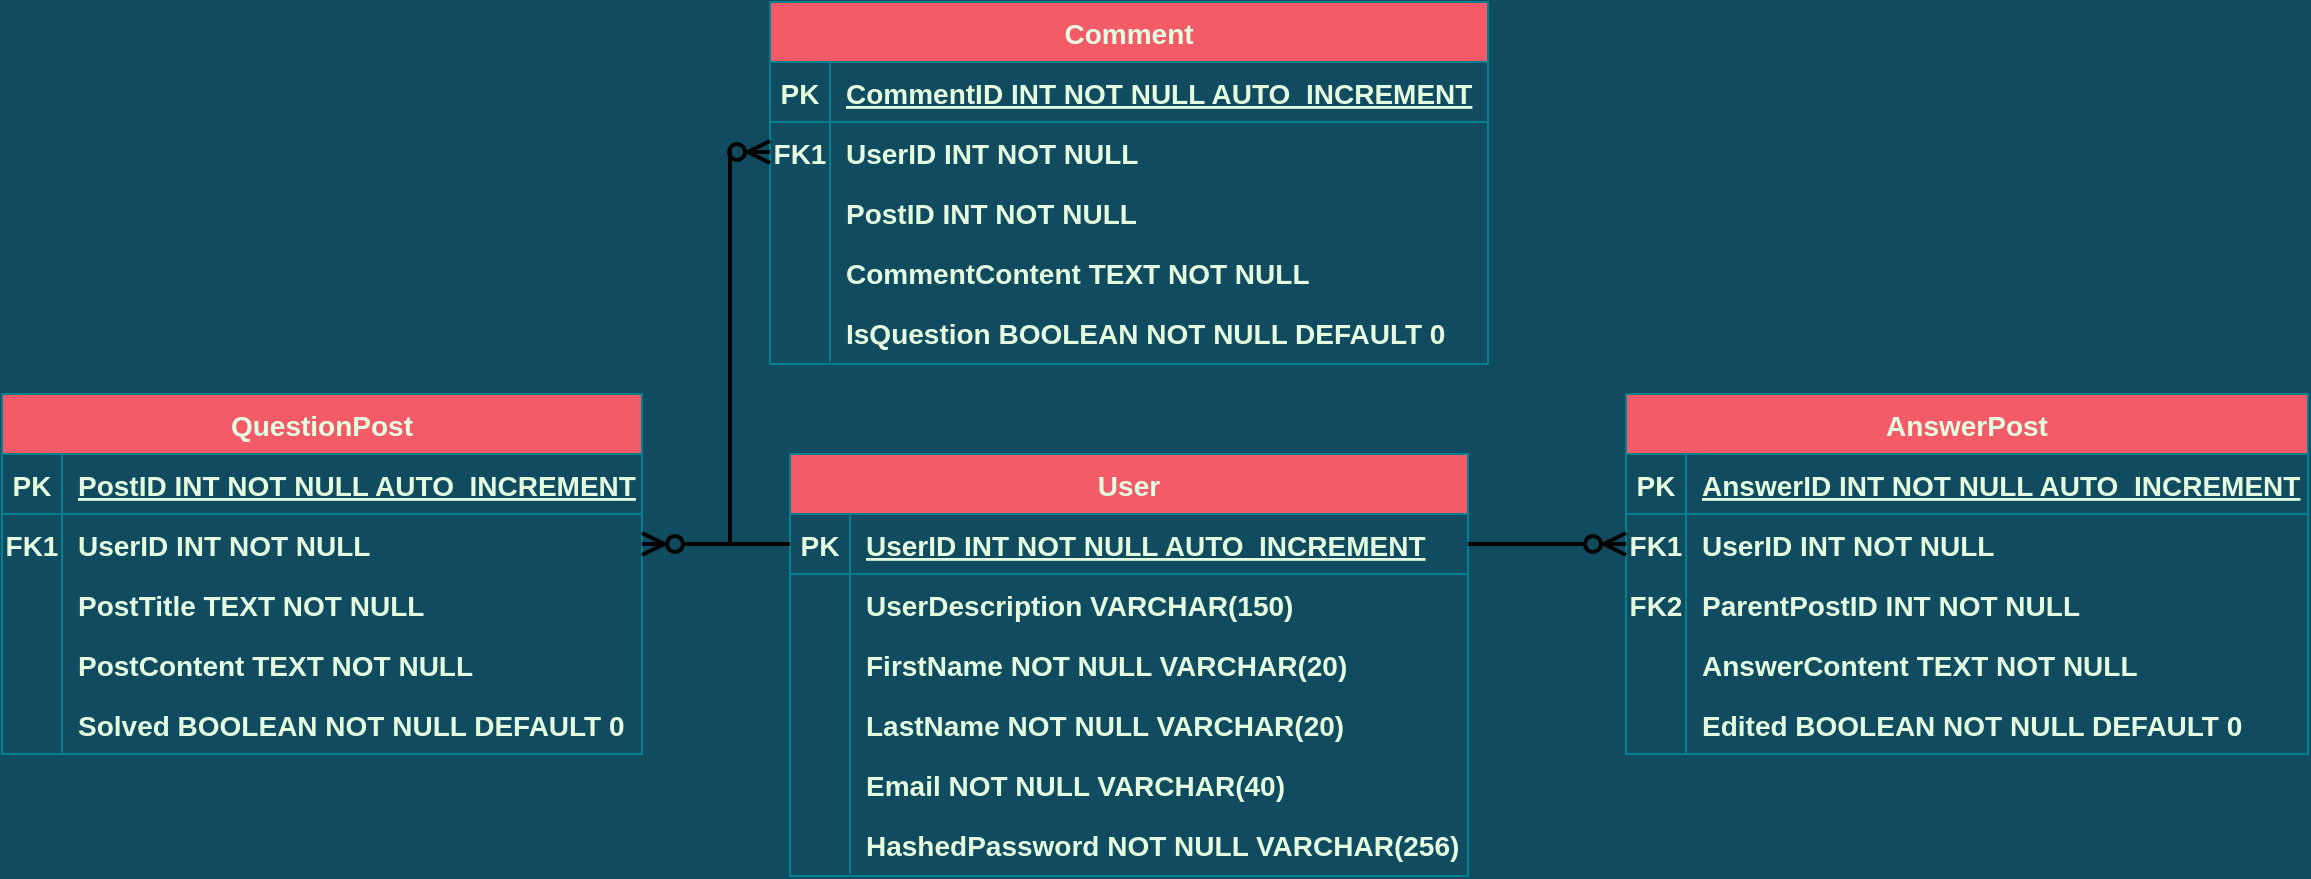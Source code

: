 <mxfile version="20.3.0" type="device"><diagram id="R2lEEEUBdFMjLlhIrx00" name="Page-1"><mxGraphModel dx="1692" dy="1048" grid="0" gridSize="10" guides="1" tooltips="1" connect="1" arrows="1" fold="1" page="0" pageScale="1" pageWidth="850" pageHeight="1100" background="#114B5F" math="0" shadow="0" extFonts="Permanent Marker^https://fonts.googleapis.com/css?family=Permanent+Marker"><root><mxCell id="0"/><mxCell id="1" parent="0"/><mxCell id="C-vyLk0tnHw3VtMMgP7b-2" value="QuestionPost" style="shape=table;startSize=30;container=1;collapsible=1;childLayout=tableLayout;fixedRows=1;rowLines=0;fontStyle=1;align=center;resizeLast=1;fillColor=#F45B69;strokeColor=#028090;fontColor=#E4FDE1;fontSize=14;" parent="1" vertex="1"><mxGeometry x="-136" y="9" width="320" height="180" as="geometry"/></mxCell><mxCell id="C-vyLk0tnHw3VtMMgP7b-3" value="" style="shape=partialRectangle;collapsible=0;dropTarget=0;pointerEvents=0;fillColor=none;points=[[0,0.5],[1,0.5]];portConstraint=eastwest;top=0;left=0;right=0;bottom=1;strokeColor=#028090;fontColor=#E4FDE1;fontSize=14;fontStyle=1" parent="C-vyLk0tnHw3VtMMgP7b-2" vertex="1"><mxGeometry y="30" width="320" height="30" as="geometry"/></mxCell><mxCell id="C-vyLk0tnHw3VtMMgP7b-4" value="PK" style="shape=partialRectangle;overflow=hidden;connectable=0;fillColor=none;top=0;left=0;bottom=0;right=0;fontStyle=1;strokeColor=#028090;fontColor=#E4FDE1;fontSize=14;" parent="C-vyLk0tnHw3VtMMgP7b-3" vertex="1"><mxGeometry width="30" height="30" as="geometry"><mxRectangle width="30" height="30" as="alternateBounds"/></mxGeometry></mxCell><mxCell id="C-vyLk0tnHw3VtMMgP7b-5" value="PostID INT NOT NULL AUTO_INCREMENT" style="shape=partialRectangle;overflow=hidden;connectable=0;fillColor=none;top=0;left=0;bottom=0;right=0;align=left;spacingLeft=6;fontStyle=5;strokeColor=#028090;fontColor=#E4FDE1;fontSize=14;" parent="C-vyLk0tnHw3VtMMgP7b-3" vertex="1"><mxGeometry x="30" width="290" height="30" as="geometry"><mxRectangle width="290" height="30" as="alternateBounds"/></mxGeometry></mxCell><mxCell id="C-vyLk0tnHw3VtMMgP7b-6" value="" style="shape=partialRectangle;collapsible=0;dropTarget=0;pointerEvents=0;fillColor=none;points=[[0,0.5],[1,0.5]];portConstraint=eastwest;top=0;left=0;right=0;bottom=0;strokeColor=#028090;fontColor=#E4FDE1;fontSize=14;fontStyle=1" parent="C-vyLk0tnHw3VtMMgP7b-2" vertex="1"><mxGeometry y="60" width="320" height="30" as="geometry"/></mxCell><mxCell id="C-vyLk0tnHw3VtMMgP7b-7" value="FK1" style="shape=partialRectangle;overflow=hidden;connectable=0;fillColor=none;top=0;left=0;bottom=0;right=0;strokeColor=#028090;fontColor=#E4FDE1;fontSize=14;fontStyle=1" parent="C-vyLk0tnHw3VtMMgP7b-6" vertex="1"><mxGeometry width="30" height="30" as="geometry"><mxRectangle width="30" height="30" as="alternateBounds"/></mxGeometry></mxCell><mxCell id="C-vyLk0tnHw3VtMMgP7b-8" value="UserID INT NOT NULL" style="shape=partialRectangle;overflow=hidden;connectable=0;fillColor=none;top=0;left=0;bottom=0;right=0;align=left;spacingLeft=6;strokeColor=#028090;fontColor=#E4FDE1;fontSize=14;fontStyle=1" parent="C-vyLk0tnHw3VtMMgP7b-6" vertex="1"><mxGeometry x="30" width="290" height="30" as="geometry"><mxRectangle width="290" height="30" as="alternateBounds"/></mxGeometry></mxCell><mxCell id="C-vyLk0tnHw3VtMMgP7b-9" value="" style="shape=partialRectangle;collapsible=0;dropTarget=0;pointerEvents=0;fillColor=none;points=[[0,0.5],[1,0.5]];portConstraint=eastwest;top=0;left=0;right=0;bottom=0;strokeColor=#028090;fontColor=#E4FDE1;fontSize=14;fontStyle=1" parent="C-vyLk0tnHw3VtMMgP7b-2" vertex="1"><mxGeometry y="90" width="320" height="30" as="geometry"/></mxCell><mxCell id="C-vyLk0tnHw3VtMMgP7b-10" value="" style="shape=partialRectangle;overflow=hidden;connectable=0;fillColor=none;top=0;left=0;bottom=0;right=0;strokeColor=#028090;fontColor=#E4FDE1;fontSize=14;fontStyle=1" parent="C-vyLk0tnHw3VtMMgP7b-9" vertex="1"><mxGeometry width="30" height="30" as="geometry"><mxRectangle width="30" height="30" as="alternateBounds"/></mxGeometry></mxCell><mxCell id="C-vyLk0tnHw3VtMMgP7b-11" value="PostTitle TEXT NOT NULL" style="shape=partialRectangle;overflow=hidden;connectable=0;fillColor=none;top=0;left=0;bottom=0;right=0;align=left;spacingLeft=6;strokeColor=#028090;fontColor=#E4FDE1;fontSize=14;fontStyle=1" parent="C-vyLk0tnHw3VtMMgP7b-9" vertex="1"><mxGeometry x="30" width="290" height="30" as="geometry"><mxRectangle width="290" height="30" as="alternateBounds"/></mxGeometry></mxCell><mxCell id="XM0X_Ox84iPs6uYRO0Yh-39" value="" style="shape=partialRectangle;collapsible=0;dropTarget=0;pointerEvents=0;fillColor=none;points=[[0,0.5],[1,0.5]];portConstraint=eastwest;top=0;left=0;right=0;bottom=0;strokeColor=#028090;fontColor=#E4FDE1;fontSize=14;fontStyle=1" vertex="1" parent="C-vyLk0tnHw3VtMMgP7b-2"><mxGeometry y="120" width="320" height="30" as="geometry"/></mxCell><mxCell id="XM0X_Ox84iPs6uYRO0Yh-40" value="" style="shape=partialRectangle;overflow=hidden;connectable=0;fillColor=none;top=0;left=0;bottom=0;right=0;strokeColor=#028090;fontColor=#E4FDE1;fontSize=14;fontStyle=1" vertex="1" parent="XM0X_Ox84iPs6uYRO0Yh-39"><mxGeometry width="30" height="30" as="geometry"><mxRectangle width="30" height="30" as="alternateBounds"/></mxGeometry></mxCell><mxCell id="XM0X_Ox84iPs6uYRO0Yh-41" value="PostContent TEXT NOT NULL" style="shape=partialRectangle;overflow=hidden;connectable=0;fillColor=none;top=0;left=0;bottom=0;right=0;align=left;spacingLeft=6;strokeColor=#028090;fontColor=#E4FDE1;fontSize=14;fontStyle=1" vertex="1" parent="XM0X_Ox84iPs6uYRO0Yh-39"><mxGeometry x="30" width="290" height="30" as="geometry"><mxRectangle width="290" height="30" as="alternateBounds"/></mxGeometry></mxCell><mxCell id="XM0X_Ox84iPs6uYRO0Yh-42" value="" style="shape=partialRectangle;collapsible=0;dropTarget=0;pointerEvents=0;fillColor=none;points=[[0,0.5],[1,0.5]];portConstraint=eastwest;top=0;left=0;right=0;bottom=0;strokeColor=#028090;fontColor=#E4FDE1;fontSize=14;fontStyle=1" vertex="1" parent="C-vyLk0tnHw3VtMMgP7b-2"><mxGeometry y="150" width="320" height="30" as="geometry"/></mxCell><mxCell id="XM0X_Ox84iPs6uYRO0Yh-43" value="" style="shape=partialRectangle;overflow=hidden;connectable=0;fillColor=none;top=0;left=0;bottom=0;right=0;strokeColor=#028090;fontColor=#E4FDE1;fontSize=14;fontStyle=1" vertex="1" parent="XM0X_Ox84iPs6uYRO0Yh-42"><mxGeometry width="30" height="30" as="geometry"><mxRectangle width="30" height="30" as="alternateBounds"/></mxGeometry></mxCell><mxCell id="XM0X_Ox84iPs6uYRO0Yh-44" value="Solved BOOLEAN NOT NULL DEFAULT 0" style="shape=partialRectangle;overflow=hidden;connectable=0;fillColor=none;top=0;left=0;bottom=0;right=0;align=left;spacingLeft=6;strokeColor=#028090;fontColor=#E4FDE1;fontSize=14;fontStyle=1" vertex="1" parent="XM0X_Ox84iPs6uYRO0Yh-42"><mxGeometry x="30" width="290" height="30" as="geometry"><mxRectangle width="290" height="30" as="alternateBounds"/></mxGeometry></mxCell><mxCell id="C-vyLk0tnHw3VtMMgP7b-13" value="User" style="shape=table;startSize=30;container=1;collapsible=1;childLayout=tableLayout;fixedRows=1;rowLines=0;fontStyle=1;align=center;resizeLast=1;fillColor=#F45B69;strokeColor=#028090;fontColor=#E4FDE1;fontSize=14;" parent="1" vertex="1"><mxGeometry x="258" y="39" width="339" height="211" as="geometry"/></mxCell><mxCell id="C-vyLk0tnHw3VtMMgP7b-14" value="" style="shape=partialRectangle;collapsible=0;dropTarget=0;pointerEvents=0;fillColor=none;points=[[0,0.5],[1,0.5]];portConstraint=eastwest;top=0;left=0;right=0;bottom=1;strokeColor=#028090;fontColor=#E4FDE1;fontSize=14;fontStyle=1" parent="C-vyLk0tnHw3VtMMgP7b-13" vertex="1"><mxGeometry y="30" width="339" height="30" as="geometry"/></mxCell><mxCell id="C-vyLk0tnHw3VtMMgP7b-15" value="PK" style="shape=partialRectangle;overflow=hidden;connectable=0;fillColor=none;top=0;left=0;bottom=0;right=0;fontStyle=1;strokeColor=#028090;fontColor=#E4FDE1;fontSize=14;" parent="C-vyLk0tnHw3VtMMgP7b-14" vertex="1"><mxGeometry width="30" height="30" as="geometry"><mxRectangle width="30" height="30" as="alternateBounds"/></mxGeometry></mxCell><mxCell id="C-vyLk0tnHw3VtMMgP7b-16" value="UserID INT NOT NULL AUTO_INCREMENT" style="shape=partialRectangle;overflow=hidden;connectable=0;fillColor=none;top=0;left=0;bottom=0;right=0;align=left;spacingLeft=6;fontStyle=5;strokeColor=#028090;fontColor=#E4FDE1;fontSize=14;" parent="C-vyLk0tnHw3VtMMgP7b-14" vertex="1"><mxGeometry x="30" width="309" height="30" as="geometry"><mxRectangle width="309" height="30" as="alternateBounds"/></mxGeometry></mxCell><mxCell id="C-vyLk0tnHw3VtMMgP7b-17" value="" style="shape=partialRectangle;collapsible=0;dropTarget=0;pointerEvents=0;fillColor=none;points=[[0,0.5],[1,0.5]];portConstraint=eastwest;top=0;left=0;right=0;bottom=0;strokeColor=#028090;fontColor=#E4FDE1;fontSize=14;fontStyle=1" parent="C-vyLk0tnHw3VtMMgP7b-13" vertex="1"><mxGeometry y="60" width="339" height="30" as="geometry"/></mxCell><mxCell id="C-vyLk0tnHw3VtMMgP7b-18" value="" style="shape=partialRectangle;overflow=hidden;connectable=0;fillColor=none;top=0;left=0;bottom=0;right=0;strokeColor=#028090;fontColor=#E4FDE1;fontSize=14;fontStyle=1" parent="C-vyLk0tnHw3VtMMgP7b-17" vertex="1"><mxGeometry width="30" height="30" as="geometry"><mxRectangle width="30" height="30" as="alternateBounds"/></mxGeometry></mxCell><mxCell id="C-vyLk0tnHw3VtMMgP7b-19" value="UserDescription VARCHAR(150)" style="shape=partialRectangle;overflow=hidden;connectable=0;fillColor=none;top=0;left=0;bottom=0;right=0;align=left;spacingLeft=6;strokeColor=#028090;fontColor=#E4FDE1;fontSize=14;fontStyle=1" parent="C-vyLk0tnHw3VtMMgP7b-17" vertex="1"><mxGeometry x="30" width="309" height="30" as="geometry"><mxRectangle width="309" height="30" as="alternateBounds"/></mxGeometry></mxCell><mxCell id="C-vyLk0tnHw3VtMMgP7b-20" value="" style="shape=partialRectangle;collapsible=0;dropTarget=0;pointerEvents=0;fillColor=none;points=[[0,0.5],[1,0.5]];portConstraint=eastwest;top=0;left=0;right=0;bottom=0;strokeColor=#028090;fontColor=#E4FDE1;fontSize=14;fontStyle=1" parent="C-vyLk0tnHw3VtMMgP7b-13" vertex="1"><mxGeometry y="90" width="339" height="30" as="geometry"/></mxCell><mxCell id="C-vyLk0tnHw3VtMMgP7b-21" value="" style="shape=partialRectangle;overflow=hidden;connectable=0;fillColor=none;top=0;left=0;bottom=0;right=0;strokeColor=#028090;fontColor=#E4FDE1;fontSize=14;fontStyle=1" parent="C-vyLk0tnHw3VtMMgP7b-20" vertex="1"><mxGeometry width="30" height="30" as="geometry"><mxRectangle width="30" height="30" as="alternateBounds"/></mxGeometry></mxCell><mxCell id="C-vyLk0tnHw3VtMMgP7b-22" value="FirstName NOT NULL VARCHAR(20)" style="shape=partialRectangle;overflow=hidden;connectable=0;fillColor=none;top=0;left=0;bottom=0;right=0;align=left;spacingLeft=6;strokeColor=#028090;fontColor=#E4FDE1;fontSize=14;fontStyle=1" parent="C-vyLk0tnHw3VtMMgP7b-20" vertex="1"><mxGeometry x="30" width="309" height="30" as="geometry"><mxRectangle width="309" height="30" as="alternateBounds"/></mxGeometry></mxCell><mxCell id="XM0X_Ox84iPs6uYRO0Yh-24" value="" style="shape=partialRectangle;collapsible=0;dropTarget=0;pointerEvents=0;fillColor=none;points=[[0,0.5],[1,0.5]];portConstraint=eastwest;top=0;left=0;right=0;bottom=0;strokeColor=#028090;fontColor=#E4FDE1;fontSize=14;fontStyle=1" vertex="1" parent="C-vyLk0tnHw3VtMMgP7b-13"><mxGeometry y="120" width="339" height="30" as="geometry"/></mxCell><mxCell id="XM0X_Ox84iPs6uYRO0Yh-25" value="" style="shape=partialRectangle;overflow=hidden;connectable=0;fillColor=none;top=0;left=0;bottom=0;right=0;strokeColor=#028090;fontColor=#E4FDE1;fontSize=14;fontStyle=1" vertex="1" parent="XM0X_Ox84iPs6uYRO0Yh-24"><mxGeometry width="30" height="30" as="geometry"><mxRectangle width="30" height="30" as="alternateBounds"/></mxGeometry></mxCell><mxCell id="XM0X_Ox84iPs6uYRO0Yh-26" value="LastName NOT NULL VARCHAR(20)" style="shape=partialRectangle;overflow=hidden;connectable=0;fillColor=none;top=0;left=0;bottom=0;right=0;align=left;spacingLeft=6;strokeColor=#028090;fontColor=#E4FDE1;fontSize=14;fontStyle=1" vertex="1" parent="XM0X_Ox84iPs6uYRO0Yh-24"><mxGeometry x="30" width="309" height="30" as="geometry"><mxRectangle width="309" height="30" as="alternateBounds"/></mxGeometry></mxCell><mxCell id="XM0X_Ox84iPs6uYRO0Yh-27" value="" style="shape=partialRectangle;collapsible=0;dropTarget=0;pointerEvents=0;fillColor=none;points=[[0,0.5],[1,0.5]];portConstraint=eastwest;top=0;left=0;right=0;bottom=0;strokeColor=#028090;fontColor=#E4FDE1;fontSize=14;fontStyle=1" vertex="1" parent="C-vyLk0tnHw3VtMMgP7b-13"><mxGeometry y="150" width="339" height="30" as="geometry"/></mxCell><mxCell id="XM0X_Ox84iPs6uYRO0Yh-28" value="" style="shape=partialRectangle;overflow=hidden;connectable=0;fillColor=none;top=0;left=0;bottom=0;right=0;strokeColor=#028090;fontColor=#E4FDE1;fontSize=14;fontStyle=1" vertex="1" parent="XM0X_Ox84iPs6uYRO0Yh-27"><mxGeometry width="30" height="30" as="geometry"><mxRectangle width="30" height="30" as="alternateBounds"/></mxGeometry></mxCell><mxCell id="XM0X_Ox84iPs6uYRO0Yh-29" value="Email NOT NULL VARCHAR(40)" style="shape=partialRectangle;overflow=hidden;connectable=0;fillColor=none;top=0;left=0;bottom=0;right=0;align=left;spacingLeft=6;strokeColor=#028090;fontColor=#E4FDE1;fontSize=14;fontStyle=1" vertex="1" parent="XM0X_Ox84iPs6uYRO0Yh-27"><mxGeometry x="30" width="309" height="30" as="geometry"><mxRectangle width="309" height="30" as="alternateBounds"/></mxGeometry></mxCell><mxCell id="XM0X_Ox84iPs6uYRO0Yh-30" value="" style="shape=partialRectangle;collapsible=0;dropTarget=0;pointerEvents=0;fillColor=none;points=[[0,0.5],[1,0.5]];portConstraint=eastwest;top=0;left=0;right=0;bottom=0;strokeColor=#028090;fontColor=#E4FDE1;fontSize=14;fontStyle=1" vertex="1" parent="C-vyLk0tnHw3VtMMgP7b-13"><mxGeometry y="180" width="339" height="30" as="geometry"/></mxCell><mxCell id="XM0X_Ox84iPs6uYRO0Yh-31" value="" style="shape=partialRectangle;overflow=hidden;connectable=0;fillColor=none;top=0;left=0;bottom=0;right=0;strokeColor=#028090;fontColor=#E4FDE1;fontSize=14;fontStyle=1" vertex="1" parent="XM0X_Ox84iPs6uYRO0Yh-30"><mxGeometry width="30" height="30" as="geometry"><mxRectangle width="30" height="30" as="alternateBounds"/></mxGeometry></mxCell><mxCell id="XM0X_Ox84iPs6uYRO0Yh-32" value="HashedPassword NOT NULL VARCHAR(256)" style="shape=partialRectangle;overflow=hidden;connectable=0;fillColor=none;top=0;left=0;bottom=0;right=0;align=left;spacingLeft=6;strokeColor=#028090;fontColor=#E4FDE1;fontSize=14;fontStyle=1" vertex="1" parent="XM0X_Ox84iPs6uYRO0Yh-30"><mxGeometry x="30" width="309" height="30" as="geometry"><mxRectangle width="309" height="30" as="alternateBounds"/></mxGeometry></mxCell><mxCell id="XM0X_Ox84iPs6uYRO0Yh-64" value="AnswerPost" style="shape=table;startSize=30;container=1;collapsible=1;childLayout=tableLayout;fixedRows=1;rowLines=0;fontStyle=1;align=center;resizeLast=1;fillColor=#F45B69;strokeColor=#028090;fontColor=#E4FDE1;fontSize=14;" vertex="1" parent="1"><mxGeometry x="676" y="9" width="341" height="180" as="geometry"/></mxCell><mxCell id="XM0X_Ox84iPs6uYRO0Yh-65" value="" style="shape=partialRectangle;collapsible=0;dropTarget=0;pointerEvents=0;fillColor=none;points=[[0,0.5],[1,0.5]];portConstraint=eastwest;top=0;left=0;right=0;bottom=1;strokeColor=#028090;fontColor=#E4FDE1;fontSize=14;fontStyle=1" vertex="1" parent="XM0X_Ox84iPs6uYRO0Yh-64"><mxGeometry y="30" width="341" height="30" as="geometry"/></mxCell><mxCell id="XM0X_Ox84iPs6uYRO0Yh-66" value="PK" style="shape=partialRectangle;overflow=hidden;connectable=0;fillColor=none;top=0;left=0;bottom=0;right=0;fontStyle=1;strokeColor=#028090;fontColor=#E4FDE1;fontSize=14;" vertex="1" parent="XM0X_Ox84iPs6uYRO0Yh-65"><mxGeometry width="30" height="30" as="geometry"><mxRectangle width="30" height="30" as="alternateBounds"/></mxGeometry></mxCell><mxCell id="XM0X_Ox84iPs6uYRO0Yh-67" value="AnswerID INT NOT NULL AUTO_INCREMENT" style="shape=partialRectangle;overflow=hidden;connectable=0;fillColor=none;top=0;left=0;bottom=0;right=0;align=left;spacingLeft=6;fontStyle=5;strokeColor=#028090;fontColor=#E4FDE1;fontSize=14;" vertex="1" parent="XM0X_Ox84iPs6uYRO0Yh-65"><mxGeometry x="30" width="311" height="30" as="geometry"><mxRectangle width="311" height="30" as="alternateBounds"/></mxGeometry></mxCell><mxCell id="XM0X_Ox84iPs6uYRO0Yh-68" value="" style="shape=partialRectangle;collapsible=0;dropTarget=0;pointerEvents=0;fillColor=none;points=[[0,0.5],[1,0.5]];portConstraint=eastwest;top=0;left=0;right=0;bottom=0;strokeColor=#028090;fontColor=#E4FDE1;fontSize=14;fontStyle=1" vertex="1" parent="XM0X_Ox84iPs6uYRO0Yh-64"><mxGeometry y="60" width="341" height="30" as="geometry"/></mxCell><mxCell id="XM0X_Ox84iPs6uYRO0Yh-69" value="FK1" style="shape=partialRectangle;overflow=hidden;connectable=0;fillColor=none;top=0;left=0;bottom=0;right=0;strokeColor=#028090;fontColor=#E4FDE1;fontSize=14;fontStyle=1" vertex="1" parent="XM0X_Ox84iPs6uYRO0Yh-68"><mxGeometry width="30" height="30" as="geometry"><mxRectangle width="30" height="30" as="alternateBounds"/></mxGeometry></mxCell><mxCell id="XM0X_Ox84iPs6uYRO0Yh-70" value="UserID INT NOT NULL" style="shape=partialRectangle;overflow=hidden;connectable=0;fillColor=none;top=0;left=0;bottom=0;right=0;align=left;spacingLeft=6;strokeColor=#028090;fontColor=#E4FDE1;fontSize=14;fontStyle=1" vertex="1" parent="XM0X_Ox84iPs6uYRO0Yh-68"><mxGeometry x="30" width="311" height="30" as="geometry"><mxRectangle width="311" height="30" as="alternateBounds"/></mxGeometry></mxCell><mxCell id="XM0X_Ox84iPs6uYRO0Yh-71" value="" style="shape=partialRectangle;collapsible=0;dropTarget=0;pointerEvents=0;fillColor=none;points=[[0,0.5],[1,0.5]];portConstraint=eastwest;top=0;left=0;right=0;bottom=0;strokeColor=#028090;fontColor=#E4FDE1;fontSize=14;fontStyle=1" vertex="1" parent="XM0X_Ox84iPs6uYRO0Yh-64"><mxGeometry y="90" width="341" height="30" as="geometry"/></mxCell><mxCell id="XM0X_Ox84iPs6uYRO0Yh-72" value="FK2" style="shape=partialRectangle;overflow=hidden;connectable=0;fillColor=none;top=0;left=0;bottom=0;right=0;strokeColor=#028090;fontColor=#E4FDE1;fontSize=14;fontStyle=1" vertex="1" parent="XM0X_Ox84iPs6uYRO0Yh-71"><mxGeometry width="30" height="30" as="geometry"><mxRectangle width="30" height="30" as="alternateBounds"/></mxGeometry></mxCell><mxCell id="XM0X_Ox84iPs6uYRO0Yh-73" value="ParentPostID INT NOT NULL" style="shape=partialRectangle;overflow=hidden;connectable=0;fillColor=none;top=0;left=0;bottom=0;right=0;align=left;spacingLeft=6;strokeColor=#028090;fontColor=#E4FDE1;fontSize=14;fontStyle=1" vertex="1" parent="XM0X_Ox84iPs6uYRO0Yh-71"><mxGeometry x="30" width="311" height="30" as="geometry"><mxRectangle width="311" height="30" as="alternateBounds"/></mxGeometry></mxCell><mxCell id="XM0X_Ox84iPs6uYRO0Yh-81" value="" style="shape=partialRectangle;collapsible=0;dropTarget=0;pointerEvents=0;fillColor=none;points=[[0,0.5],[1,0.5]];portConstraint=eastwest;top=0;left=0;right=0;bottom=0;strokeColor=#028090;fontColor=#E4FDE1;fontSize=14;fontStyle=1" vertex="1" parent="XM0X_Ox84iPs6uYRO0Yh-64"><mxGeometry y="120" width="341" height="30" as="geometry"/></mxCell><mxCell id="XM0X_Ox84iPs6uYRO0Yh-82" value="" style="shape=partialRectangle;overflow=hidden;connectable=0;fillColor=none;top=0;left=0;bottom=0;right=0;strokeColor=#028090;fontColor=#E4FDE1;fontSize=14;fontStyle=1" vertex="1" parent="XM0X_Ox84iPs6uYRO0Yh-81"><mxGeometry width="30" height="30" as="geometry"><mxRectangle width="30" height="30" as="alternateBounds"/></mxGeometry></mxCell><mxCell id="XM0X_Ox84iPs6uYRO0Yh-83" value="AnswerContent TEXT NOT NULL" style="shape=partialRectangle;overflow=hidden;connectable=0;fillColor=none;top=0;left=0;bottom=0;right=0;align=left;spacingLeft=6;strokeColor=#028090;fontColor=#E4FDE1;fontSize=14;fontStyle=1" vertex="1" parent="XM0X_Ox84iPs6uYRO0Yh-81"><mxGeometry x="30" width="311" height="30" as="geometry"><mxRectangle width="311" height="30" as="alternateBounds"/></mxGeometry></mxCell><mxCell id="XM0X_Ox84iPs6uYRO0Yh-77" value="" style="shape=partialRectangle;collapsible=0;dropTarget=0;pointerEvents=0;fillColor=none;points=[[0,0.5],[1,0.5]];portConstraint=eastwest;top=0;left=0;right=0;bottom=0;strokeColor=#028090;fontColor=#E4FDE1;fontSize=14;fontStyle=1" vertex="1" parent="XM0X_Ox84iPs6uYRO0Yh-64"><mxGeometry y="150" width="341" height="30" as="geometry"/></mxCell><mxCell id="XM0X_Ox84iPs6uYRO0Yh-78" value="" style="shape=partialRectangle;overflow=hidden;connectable=0;fillColor=none;top=0;left=0;bottom=0;right=0;strokeColor=#028090;fontColor=#E4FDE1;fontSize=14;fontStyle=1" vertex="1" parent="XM0X_Ox84iPs6uYRO0Yh-77"><mxGeometry width="30" height="30" as="geometry"><mxRectangle width="30" height="30" as="alternateBounds"/></mxGeometry></mxCell><mxCell id="XM0X_Ox84iPs6uYRO0Yh-79" value="Edited BOOLEAN NOT NULL DEFAULT 0" style="shape=partialRectangle;overflow=hidden;connectable=0;fillColor=none;top=0;left=0;bottom=0;right=0;align=left;spacingLeft=6;strokeColor=#028090;fontColor=#E4FDE1;fontSize=14;fontStyle=1" vertex="1" parent="XM0X_Ox84iPs6uYRO0Yh-77"><mxGeometry x="30" width="311" height="30" as="geometry"><mxRectangle width="311" height="30" as="alternateBounds"/></mxGeometry></mxCell><mxCell id="XM0X_Ox84iPs6uYRO0Yh-84" style="edgeStyle=orthogonalEdgeStyle;rounded=0;orthogonalLoop=1;jettySize=auto;html=1;exitX=1;exitY=0.5;exitDx=0;exitDy=0;entryX=0;entryY=0.5;entryDx=0;entryDy=0;fontSize=14;endArrow=none;startSize=8;endSize=8;strokeWidth=2;endFill=0;startArrow=ERzeroToMany;startFill=0;fontStyle=1" edge="1" parent="1" source="C-vyLk0tnHw3VtMMgP7b-6" target="C-vyLk0tnHw3VtMMgP7b-14"><mxGeometry relative="1" as="geometry"/></mxCell><mxCell id="XM0X_Ox84iPs6uYRO0Yh-85" style="edgeStyle=orthogonalEdgeStyle;rounded=0;orthogonalLoop=1;jettySize=auto;html=1;exitX=1;exitY=0.5;exitDx=0;exitDy=0;entryX=0;entryY=0.5;entryDx=0;entryDy=0;strokeWidth=2;fontSize=14;startArrow=none;startFill=0;endArrow=ERzeroToMany;endFill=0;startSize=6;endSize=8;fontStyle=1" edge="1" parent="1" source="C-vyLk0tnHw3VtMMgP7b-14" target="XM0X_Ox84iPs6uYRO0Yh-68"><mxGeometry relative="1" as="geometry"/></mxCell><mxCell id="XM0X_Ox84iPs6uYRO0Yh-86" value="Comment" style="shape=table;startSize=30;container=1;collapsible=1;childLayout=tableLayout;fixedRows=1;rowLines=0;fontStyle=1;align=center;resizeLast=1;fillColor=#F45B69;strokeColor=#028090;fontColor=#E4FDE1;fontSize=14;" vertex="1" parent="1"><mxGeometry x="248" y="-187" width="359" height="181" as="geometry"/></mxCell><mxCell id="XM0X_Ox84iPs6uYRO0Yh-87" value="" style="shape=partialRectangle;collapsible=0;dropTarget=0;pointerEvents=0;fillColor=none;points=[[0,0.5],[1,0.5]];portConstraint=eastwest;top=0;left=0;right=0;bottom=1;strokeColor=#028090;fontColor=#E4FDE1;fontSize=14;fontStyle=1" vertex="1" parent="XM0X_Ox84iPs6uYRO0Yh-86"><mxGeometry y="30" width="359" height="30" as="geometry"/></mxCell><mxCell id="XM0X_Ox84iPs6uYRO0Yh-88" value="PK" style="shape=partialRectangle;overflow=hidden;connectable=0;fillColor=none;top=0;left=0;bottom=0;right=0;fontStyle=1;strokeColor=#028090;fontColor=#E4FDE1;fontSize=14;" vertex="1" parent="XM0X_Ox84iPs6uYRO0Yh-87"><mxGeometry width="30" height="30" as="geometry"><mxRectangle width="30" height="30" as="alternateBounds"/></mxGeometry></mxCell><mxCell id="XM0X_Ox84iPs6uYRO0Yh-89" value="CommentID INT NOT NULL AUTO_INCREMENT" style="shape=partialRectangle;overflow=hidden;connectable=0;fillColor=none;top=0;left=0;bottom=0;right=0;align=left;spacingLeft=6;fontStyle=5;strokeColor=#028090;fontColor=#E4FDE1;fontSize=14;" vertex="1" parent="XM0X_Ox84iPs6uYRO0Yh-87"><mxGeometry x="30" width="329" height="30" as="geometry"><mxRectangle width="329" height="30" as="alternateBounds"/></mxGeometry></mxCell><mxCell id="XM0X_Ox84iPs6uYRO0Yh-90" value="" style="shape=partialRectangle;collapsible=0;dropTarget=0;pointerEvents=0;fillColor=none;points=[[0,0.5],[1,0.5]];portConstraint=eastwest;top=0;left=0;right=0;bottom=0;strokeColor=#028090;fontColor=#E4FDE1;fontSize=14;fontStyle=1" vertex="1" parent="XM0X_Ox84iPs6uYRO0Yh-86"><mxGeometry y="60" width="359" height="30" as="geometry"/></mxCell><mxCell id="XM0X_Ox84iPs6uYRO0Yh-91" value="FK1" style="shape=partialRectangle;overflow=hidden;connectable=0;fillColor=none;top=0;left=0;bottom=0;right=0;strokeColor=#028090;fontColor=#E4FDE1;fontSize=14;fontStyle=1" vertex="1" parent="XM0X_Ox84iPs6uYRO0Yh-90"><mxGeometry width="30" height="30" as="geometry"><mxRectangle width="30" height="30" as="alternateBounds"/></mxGeometry></mxCell><mxCell id="XM0X_Ox84iPs6uYRO0Yh-92" value="UserID INT NOT NULL" style="shape=partialRectangle;overflow=hidden;connectable=0;fillColor=none;top=0;left=0;bottom=0;right=0;align=left;spacingLeft=6;strokeColor=#028090;fontColor=#E4FDE1;fontSize=14;fontStyle=1" vertex="1" parent="XM0X_Ox84iPs6uYRO0Yh-90"><mxGeometry x="30" width="329" height="30" as="geometry"><mxRectangle width="329" height="30" as="alternateBounds"/></mxGeometry></mxCell><mxCell id="XM0X_Ox84iPs6uYRO0Yh-126" value="" style="shape=partialRectangle;collapsible=0;dropTarget=0;pointerEvents=0;fillColor=none;points=[[0,0.5],[1,0.5]];portConstraint=eastwest;top=0;left=0;right=0;bottom=0;strokeColor=#028090;fontColor=#E4FDE1;fontSize=14;fontStyle=1" vertex="1" parent="XM0X_Ox84iPs6uYRO0Yh-86"><mxGeometry y="90" width="359" height="30" as="geometry"/></mxCell><mxCell id="XM0X_Ox84iPs6uYRO0Yh-127" value="" style="shape=partialRectangle;overflow=hidden;connectable=0;fillColor=none;top=0;left=0;bottom=0;right=0;strokeColor=#028090;fontColor=#E4FDE1;fontSize=14;fontStyle=1" vertex="1" parent="XM0X_Ox84iPs6uYRO0Yh-126"><mxGeometry width="30" height="30" as="geometry"><mxRectangle width="30" height="30" as="alternateBounds"/></mxGeometry></mxCell><mxCell id="XM0X_Ox84iPs6uYRO0Yh-128" value="PostID INT NOT NULL" style="shape=partialRectangle;overflow=hidden;connectable=0;fillColor=none;top=0;left=0;bottom=0;right=0;align=left;spacingLeft=6;strokeColor=#028090;fontColor=#E4FDE1;fontSize=14;fontStyle=1" vertex="1" parent="XM0X_Ox84iPs6uYRO0Yh-126"><mxGeometry x="30" width="329" height="30" as="geometry"><mxRectangle width="329" height="30" as="alternateBounds"/></mxGeometry></mxCell><mxCell id="XM0X_Ox84iPs6uYRO0Yh-102" value="" style="shape=partialRectangle;collapsible=0;dropTarget=0;pointerEvents=0;fillColor=none;points=[[0,0.5],[1,0.5]];portConstraint=eastwest;top=0;left=0;right=0;bottom=0;strokeColor=#028090;fontColor=#E4FDE1;fontSize=14;fontStyle=1" vertex="1" parent="XM0X_Ox84iPs6uYRO0Yh-86"><mxGeometry y="120" width="359" height="30" as="geometry"/></mxCell><mxCell id="XM0X_Ox84iPs6uYRO0Yh-103" value="" style="shape=partialRectangle;overflow=hidden;connectable=0;fillColor=none;top=0;left=0;bottom=0;right=0;strokeColor=#028090;fontColor=#E4FDE1;fontSize=14;fontStyle=1" vertex="1" parent="XM0X_Ox84iPs6uYRO0Yh-102"><mxGeometry width="30" height="30" as="geometry"><mxRectangle width="30" height="30" as="alternateBounds"/></mxGeometry></mxCell><mxCell id="XM0X_Ox84iPs6uYRO0Yh-104" value="CommentContent TEXT NOT NULL" style="shape=partialRectangle;overflow=hidden;connectable=0;fillColor=none;top=0;left=0;bottom=0;right=0;align=left;spacingLeft=6;strokeColor=#028090;fontColor=#E4FDE1;fontSize=14;fontStyle=1" vertex="1" parent="XM0X_Ox84iPs6uYRO0Yh-102"><mxGeometry x="30" width="329" height="30" as="geometry"><mxRectangle width="329" height="30" as="alternateBounds"/></mxGeometry></mxCell><mxCell id="XM0X_Ox84iPs6uYRO0Yh-121" value="" style="shape=partialRectangle;collapsible=0;dropTarget=0;pointerEvents=0;fillColor=none;points=[[0,0.5],[1,0.5]];portConstraint=eastwest;top=0;left=0;right=0;bottom=0;strokeColor=#028090;fontColor=#E4FDE1;fontSize=14;fontStyle=1" vertex="1" parent="XM0X_Ox84iPs6uYRO0Yh-86"><mxGeometry y="150" width="359" height="30" as="geometry"/></mxCell><mxCell id="XM0X_Ox84iPs6uYRO0Yh-122" value="" style="shape=partialRectangle;overflow=hidden;connectable=0;fillColor=none;top=0;left=0;bottom=0;right=0;strokeColor=#028090;fontColor=#E4FDE1;fontSize=14;fontStyle=1" vertex="1" parent="XM0X_Ox84iPs6uYRO0Yh-121"><mxGeometry width="30" height="30" as="geometry"><mxRectangle width="30" height="30" as="alternateBounds"/></mxGeometry></mxCell><mxCell id="XM0X_Ox84iPs6uYRO0Yh-123" value="IsQuestion BOOLEAN NOT NULL DEFAULT 0" style="shape=partialRectangle;overflow=hidden;connectable=0;fillColor=none;top=0;left=0;bottom=0;right=0;align=left;spacingLeft=6;strokeColor=#028090;fontColor=#E4FDE1;fontSize=14;fontStyle=1" vertex="1" parent="XM0X_Ox84iPs6uYRO0Yh-121"><mxGeometry x="30" width="329" height="30" as="geometry"><mxRectangle width="329" height="30" as="alternateBounds"/></mxGeometry></mxCell><mxCell id="XM0X_Ox84iPs6uYRO0Yh-130" style="edgeStyle=orthogonalEdgeStyle;rounded=0;orthogonalLoop=1;jettySize=auto;html=1;exitX=0;exitY=0.5;exitDx=0;exitDy=0;entryX=0;entryY=0.5;entryDx=0;entryDy=0;strokeWidth=2;fontSize=14;startArrow=none;startFill=0;endArrow=ERzeroToMany;endFill=0;startSize=6;endSize=8;" edge="1" parent="1" source="C-vyLk0tnHw3VtMMgP7b-14" target="XM0X_Ox84iPs6uYRO0Yh-90"><mxGeometry relative="1" as="geometry"/></mxCell></root></mxGraphModel></diagram></mxfile>